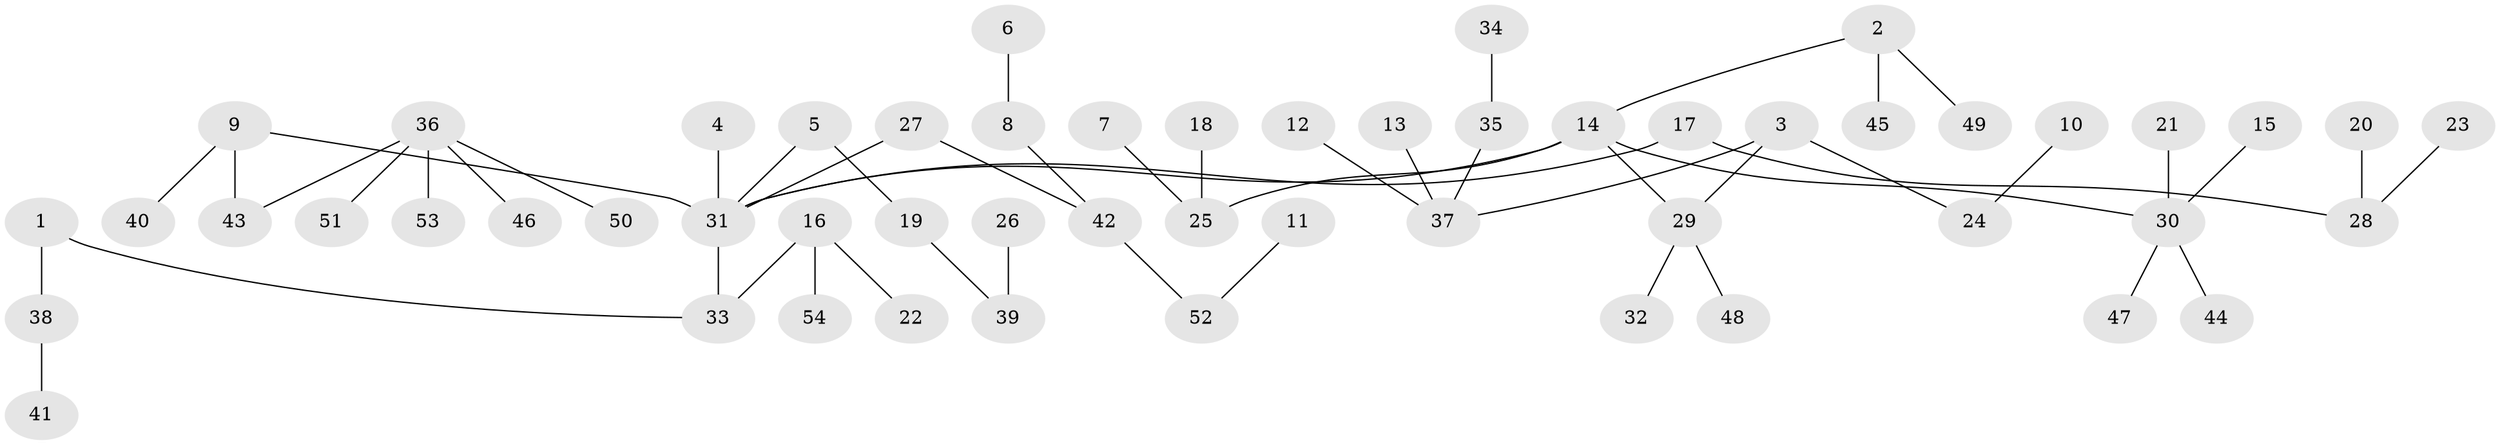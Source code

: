 // original degree distribution, {1: 0.5648148148148148, 5: 0.027777777777777776, 6: 0.018518518518518517, 7: 0.018518518518518517, 3: 0.09259259259259259, 4: 0.10185185185185185, 2: 0.17592592592592593}
// Generated by graph-tools (version 1.1) at 2025/26/03/09/25 03:26:32]
// undirected, 54 vertices, 53 edges
graph export_dot {
graph [start="1"]
  node [color=gray90,style=filled];
  1;
  2;
  3;
  4;
  5;
  6;
  7;
  8;
  9;
  10;
  11;
  12;
  13;
  14;
  15;
  16;
  17;
  18;
  19;
  20;
  21;
  22;
  23;
  24;
  25;
  26;
  27;
  28;
  29;
  30;
  31;
  32;
  33;
  34;
  35;
  36;
  37;
  38;
  39;
  40;
  41;
  42;
  43;
  44;
  45;
  46;
  47;
  48;
  49;
  50;
  51;
  52;
  53;
  54;
  1 -- 33 [weight=1.0];
  1 -- 38 [weight=1.0];
  2 -- 14 [weight=1.0];
  2 -- 45 [weight=1.0];
  2 -- 49 [weight=1.0];
  3 -- 24 [weight=1.0];
  3 -- 29 [weight=1.0];
  3 -- 37 [weight=1.0];
  4 -- 31 [weight=1.0];
  5 -- 19 [weight=1.0];
  5 -- 31 [weight=1.0];
  6 -- 8 [weight=1.0];
  7 -- 25 [weight=1.0];
  8 -- 42 [weight=1.0];
  9 -- 31 [weight=1.0];
  9 -- 40 [weight=1.0];
  9 -- 43 [weight=1.0];
  10 -- 24 [weight=1.0];
  11 -- 52 [weight=1.0];
  12 -- 37 [weight=1.0];
  13 -- 37 [weight=1.0];
  14 -- 25 [weight=1.0];
  14 -- 29 [weight=1.0];
  14 -- 30 [weight=1.0];
  14 -- 31 [weight=1.0];
  15 -- 30 [weight=1.0];
  16 -- 22 [weight=1.0];
  16 -- 33 [weight=1.0];
  16 -- 54 [weight=1.0];
  17 -- 28 [weight=1.0];
  17 -- 31 [weight=1.0];
  18 -- 25 [weight=1.0];
  19 -- 39 [weight=1.0];
  20 -- 28 [weight=1.0];
  21 -- 30 [weight=1.0];
  23 -- 28 [weight=1.0];
  26 -- 39 [weight=1.0];
  27 -- 31 [weight=1.0];
  27 -- 42 [weight=1.0];
  29 -- 32 [weight=1.0];
  29 -- 48 [weight=1.0];
  30 -- 44 [weight=1.0];
  30 -- 47 [weight=1.0];
  31 -- 33 [weight=1.0];
  34 -- 35 [weight=1.0];
  35 -- 37 [weight=1.0];
  36 -- 43 [weight=1.0];
  36 -- 46 [weight=1.0];
  36 -- 50 [weight=1.0];
  36 -- 51 [weight=1.0];
  36 -- 53 [weight=1.0];
  38 -- 41 [weight=1.0];
  42 -- 52 [weight=1.0];
}

